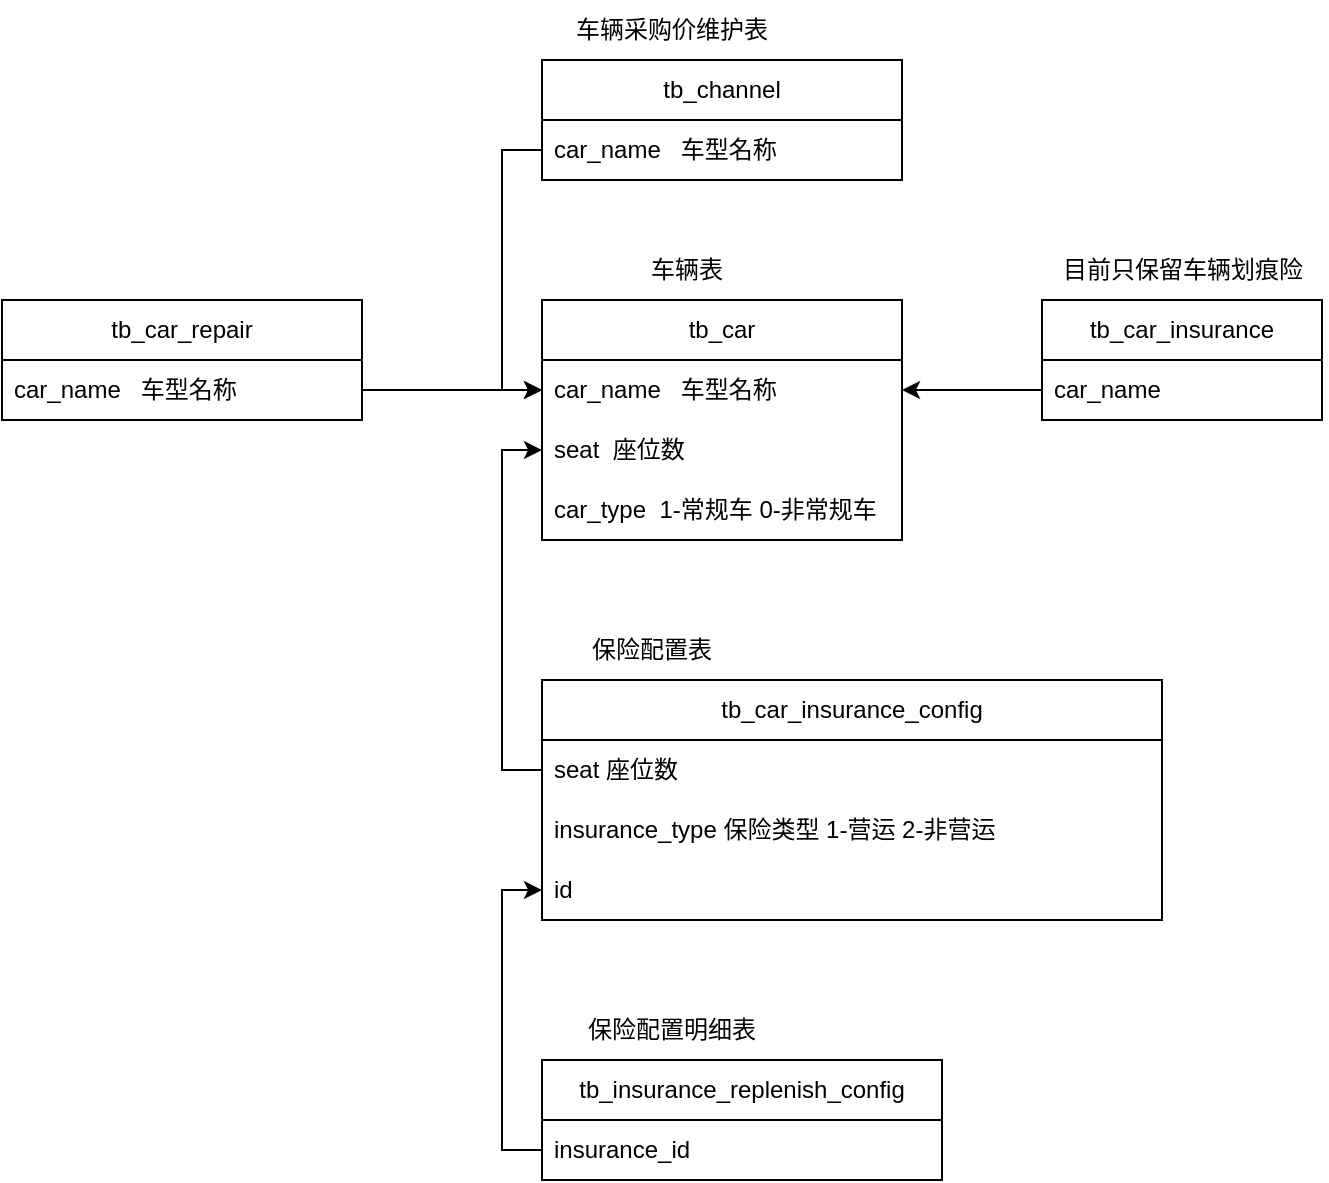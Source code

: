 <mxfile version="24.4.3" type="github">
  <diagram name="第 1 页" id="3rZe9BnpNbh7P9ahtYbE">
    <mxGraphModel dx="2261" dy="841" grid="0" gridSize="10" guides="1" tooltips="1" connect="1" arrows="1" fold="1" page="1" pageScale="1" pageWidth="827" pageHeight="1169" math="0" shadow="0">
      <root>
        <mxCell id="0" />
        <mxCell id="1" parent="0" />
        <mxCell id="goa66e8NNGwhlE5x3sZP-2" value="tb_car" style="swimlane;fontStyle=0;childLayout=stackLayout;horizontal=1;startSize=30;horizontalStack=0;resizeParent=1;resizeParentMax=0;resizeLast=0;collapsible=1;marginBottom=0;whiteSpace=wrap;html=1;" vertex="1" parent="1">
          <mxGeometry x="260" y="250" width="180" height="120" as="geometry" />
        </mxCell>
        <mxCell id="goa66e8NNGwhlE5x3sZP-3" value="car_name&amp;nbsp; &amp;nbsp;车型名称" style="text;strokeColor=none;fillColor=none;align=left;verticalAlign=middle;spacingLeft=4;spacingRight=4;overflow=hidden;points=[[0,0.5],[1,0.5]];portConstraint=eastwest;rotatable=0;whiteSpace=wrap;html=1;" vertex="1" parent="goa66e8NNGwhlE5x3sZP-2">
          <mxGeometry y="30" width="180" height="30" as="geometry" />
        </mxCell>
        <mxCell id="goa66e8NNGwhlE5x3sZP-5" value="seat&amp;nbsp; 座位数" style="text;strokeColor=none;fillColor=none;align=left;verticalAlign=middle;spacingLeft=4;spacingRight=4;overflow=hidden;points=[[0,0.5],[1,0.5]];portConstraint=eastwest;rotatable=0;whiteSpace=wrap;html=1;" vertex="1" parent="goa66e8NNGwhlE5x3sZP-2">
          <mxGeometry y="60" width="180" height="30" as="geometry" />
        </mxCell>
        <mxCell id="goa66e8NNGwhlE5x3sZP-13" value="car_type&amp;nbsp; 1-常规车 0-非常规车" style="text;strokeColor=none;fillColor=none;align=left;verticalAlign=middle;spacingLeft=4;spacingRight=4;overflow=hidden;points=[[0,0.5],[1,0.5]];portConstraint=eastwest;rotatable=0;whiteSpace=wrap;html=1;" vertex="1" parent="goa66e8NNGwhlE5x3sZP-2">
          <mxGeometry y="90" width="180" height="30" as="geometry" />
        </mxCell>
        <mxCell id="goa66e8NNGwhlE5x3sZP-6" value="tb_car_insurance" style="swimlane;fontStyle=0;childLayout=stackLayout;horizontal=1;startSize=30;horizontalStack=0;resizeParent=1;resizeParentMax=0;resizeLast=0;collapsible=1;marginBottom=0;whiteSpace=wrap;html=1;" vertex="1" parent="1">
          <mxGeometry x="510" y="250" width="140" height="60" as="geometry" />
        </mxCell>
        <mxCell id="goa66e8NNGwhlE5x3sZP-7" value="car_name" style="text;strokeColor=none;fillColor=none;align=left;verticalAlign=middle;spacingLeft=4;spacingRight=4;overflow=hidden;points=[[0,0.5],[1,0.5]];portConstraint=eastwest;rotatable=0;whiteSpace=wrap;html=1;" vertex="1" parent="goa66e8NNGwhlE5x3sZP-6">
          <mxGeometry y="30" width="140" height="30" as="geometry" />
        </mxCell>
        <mxCell id="goa66e8NNGwhlE5x3sZP-11" value="目前只保留车辆划痕险" style="text;html=1;align=center;verticalAlign=middle;whiteSpace=wrap;rounded=0;" vertex="1" parent="1">
          <mxGeometry x="507.5" y="220" width="145" height="30" as="geometry" />
        </mxCell>
        <mxCell id="goa66e8NNGwhlE5x3sZP-12" value="车辆表" style="text;html=1;align=center;verticalAlign=middle;whiteSpace=wrap;rounded=0;" vertex="1" parent="1">
          <mxGeometry x="260" y="220" width="145" height="30" as="geometry" />
        </mxCell>
        <mxCell id="goa66e8NNGwhlE5x3sZP-18" value="tb_insurance_replenish_config" style="swimlane;fontStyle=0;childLayout=stackLayout;horizontal=1;startSize=30;horizontalStack=0;resizeParent=1;resizeParentMax=0;resizeLast=0;collapsible=1;marginBottom=0;whiteSpace=wrap;html=1;" vertex="1" parent="1">
          <mxGeometry x="260" y="630" width="200" height="60" as="geometry" />
        </mxCell>
        <mxCell id="goa66e8NNGwhlE5x3sZP-19" value="insurance_id" style="text;strokeColor=none;fillColor=none;align=left;verticalAlign=middle;spacingLeft=4;spacingRight=4;overflow=hidden;points=[[0,0.5],[1,0.5]];portConstraint=eastwest;rotatable=0;whiteSpace=wrap;html=1;" vertex="1" parent="goa66e8NNGwhlE5x3sZP-18">
          <mxGeometry y="30" width="200" height="30" as="geometry" />
        </mxCell>
        <mxCell id="goa66e8NNGwhlE5x3sZP-22" value="tb_channel" style="swimlane;fontStyle=0;childLayout=stackLayout;horizontal=1;startSize=30;horizontalStack=0;resizeParent=1;resizeParentMax=0;resizeLast=0;collapsible=1;marginBottom=0;whiteSpace=wrap;html=1;" vertex="1" parent="1">
          <mxGeometry x="260" y="130" width="180" height="60" as="geometry" />
        </mxCell>
        <mxCell id="goa66e8NNGwhlE5x3sZP-23" value="car_name&amp;nbsp; &amp;nbsp;车型名称" style="text;strokeColor=none;fillColor=none;align=left;verticalAlign=middle;spacingLeft=4;spacingRight=4;overflow=hidden;points=[[0,0.5],[1,0.5]];portConstraint=eastwest;rotatable=0;whiteSpace=wrap;html=1;" vertex="1" parent="goa66e8NNGwhlE5x3sZP-22">
          <mxGeometry y="30" width="180" height="30" as="geometry" />
        </mxCell>
        <mxCell id="goa66e8NNGwhlE5x3sZP-26" value="车辆采购价维护表" style="text;html=1;align=center;verticalAlign=middle;whiteSpace=wrap;rounded=0;" vertex="1" parent="1">
          <mxGeometry x="260" y="100" width="130" height="30" as="geometry" />
        </mxCell>
        <mxCell id="goa66e8NNGwhlE5x3sZP-27" value="保险配置明细表" style="text;html=1;align=center;verticalAlign=middle;whiteSpace=wrap;rounded=0;" vertex="1" parent="1">
          <mxGeometry x="270" y="600" width="110" height="30" as="geometry" />
        </mxCell>
        <mxCell id="goa66e8NNGwhlE5x3sZP-29" value="tb_car_repair" style="swimlane;fontStyle=0;childLayout=stackLayout;horizontal=1;startSize=30;horizontalStack=0;resizeParent=1;resizeParentMax=0;resizeLast=0;collapsible=1;marginBottom=0;whiteSpace=wrap;html=1;" vertex="1" parent="1">
          <mxGeometry x="-10" y="250" width="180" height="60" as="geometry" />
        </mxCell>
        <mxCell id="goa66e8NNGwhlE5x3sZP-30" value="car_name&amp;nbsp; &amp;nbsp;车型名称" style="text;strokeColor=none;fillColor=none;align=left;verticalAlign=middle;spacingLeft=4;spacingRight=4;overflow=hidden;points=[[0,0.5],[1,0.5]];portConstraint=eastwest;rotatable=0;whiteSpace=wrap;html=1;" vertex="1" parent="goa66e8NNGwhlE5x3sZP-29">
          <mxGeometry y="30" width="180" height="30" as="geometry" />
        </mxCell>
        <mxCell id="goa66e8NNGwhlE5x3sZP-33" style="edgeStyle=orthogonalEdgeStyle;rounded=0;orthogonalLoop=1;jettySize=auto;html=1;" edge="1" parent="1" source="goa66e8NNGwhlE5x3sZP-30" target="goa66e8NNGwhlE5x3sZP-3">
          <mxGeometry relative="1" as="geometry" />
        </mxCell>
        <mxCell id="goa66e8NNGwhlE5x3sZP-34" style="edgeStyle=orthogonalEdgeStyle;rounded=0;orthogonalLoop=1;jettySize=auto;html=1;" edge="1" parent="1" source="goa66e8NNGwhlE5x3sZP-7" target="goa66e8NNGwhlE5x3sZP-3">
          <mxGeometry relative="1" as="geometry" />
        </mxCell>
        <mxCell id="goa66e8NNGwhlE5x3sZP-35" value="tb_car_insurance_config" style="swimlane;fontStyle=0;childLayout=stackLayout;horizontal=1;startSize=30;horizontalStack=0;resizeParent=1;resizeParentMax=0;resizeLast=0;collapsible=1;marginBottom=0;whiteSpace=wrap;html=1;" vertex="1" parent="1">
          <mxGeometry x="260" y="440" width="310" height="120" as="geometry" />
        </mxCell>
        <mxCell id="goa66e8NNGwhlE5x3sZP-36" value="seat 座位数" style="text;strokeColor=none;fillColor=none;align=left;verticalAlign=middle;spacingLeft=4;spacingRight=4;overflow=hidden;points=[[0,0.5],[1,0.5]];portConstraint=eastwest;rotatable=0;whiteSpace=wrap;html=1;" vertex="1" parent="goa66e8NNGwhlE5x3sZP-35">
          <mxGeometry y="30" width="310" height="30" as="geometry" />
        </mxCell>
        <mxCell id="goa66e8NNGwhlE5x3sZP-37" value="insurance_type&amp;nbsp;保险类型 1-营运 2-非营运" style="text;strokeColor=none;fillColor=none;align=left;verticalAlign=middle;spacingLeft=4;spacingRight=4;overflow=hidden;points=[[0,0.5],[1,0.5]];portConstraint=eastwest;rotatable=0;whiteSpace=wrap;html=1;" vertex="1" parent="goa66e8NNGwhlE5x3sZP-35">
          <mxGeometry y="60" width="310" height="30" as="geometry" />
        </mxCell>
        <mxCell id="goa66e8NNGwhlE5x3sZP-38" value="id" style="text;strokeColor=none;fillColor=none;align=left;verticalAlign=middle;spacingLeft=4;spacingRight=4;overflow=hidden;points=[[0,0.5],[1,0.5]];portConstraint=eastwest;rotatable=0;whiteSpace=wrap;html=1;" vertex="1" parent="goa66e8NNGwhlE5x3sZP-35">
          <mxGeometry y="90" width="310" height="30" as="geometry" />
        </mxCell>
        <mxCell id="goa66e8NNGwhlE5x3sZP-39" style="edgeStyle=orthogonalEdgeStyle;rounded=0;orthogonalLoop=1;jettySize=auto;html=1;entryX=0;entryY=0.5;entryDx=0;entryDy=0;" edge="1" parent="1" source="goa66e8NNGwhlE5x3sZP-36" target="goa66e8NNGwhlE5x3sZP-5">
          <mxGeometry relative="1" as="geometry" />
        </mxCell>
        <mxCell id="goa66e8NNGwhlE5x3sZP-40" value="保险配置表" style="text;html=1;align=center;verticalAlign=middle;whiteSpace=wrap;rounded=0;" vertex="1" parent="1">
          <mxGeometry x="260" y="410" width="110" height="30" as="geometry" />
        </mxCell>
        <mxCell id="goa66e8NNGwhlE5x3sZP-41" style="edgeStyle=orthogonalEdgeStyle;rounded=0;orthogonalLoop=1;jettySize=auto;html=1;entryX=0;entryY=0.5;entryDx=0;entryDy=0;" edge="1" parent="1" source="goa66e8NNGwhlE5x3sZP-19" target="goa66e8NNGwhlE5x3sZP-38">
          <mxGeometry relative="1" as="geometry">
            <Array as="points">
              <mxPoint x="240" y="675" />
              <mxPoint x="240" y="545" />
            </Array>
          </mxGeometry>
        </mxCell>
        <mxCell id="goa66e8NNGwhlE5x3sZP-42" style="edgeStyle=orthogonalEdgeStyle;rounded=0;orthogonalLoop=1;jettySize=auto;html=1;entryX=0;entryY=0.5;entryDx=0;entryDy=0;" edge="1" parent="1" source="goa66e8NNGwhlE5x3sZP-23" target="goa66e8NNGwhlE5x3sZP-3">
          <mxGeometry relative="1" as="geometry" />
        </mxCell>
      </root>
    </mxGraphModel>
  </diagram>
</mxfile>
